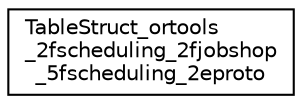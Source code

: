 digraph "Graphical Class Hierarchy"
{
 // LATEX_PDF_SIZE
  edge [fontname="Helvetica",fontsize="10",labelfontname="Helvetica",labelfontsize="10"];
  node [fontname="Helvetica",fontsize="10",shape=record];
  rankdir="LR";
  Node0 [label="TableStruct_ortools\l_2fscheduling_2fjobshop\l_5fscheduling_2eproto",height=0.2,width=0.4,color="black", fillcolor="white", style="filled",URL="$struct_table_struct__ortools__2fscheduling__2fjobshop__5fscheduling__2eproto.html",tooltip=" "];
}
